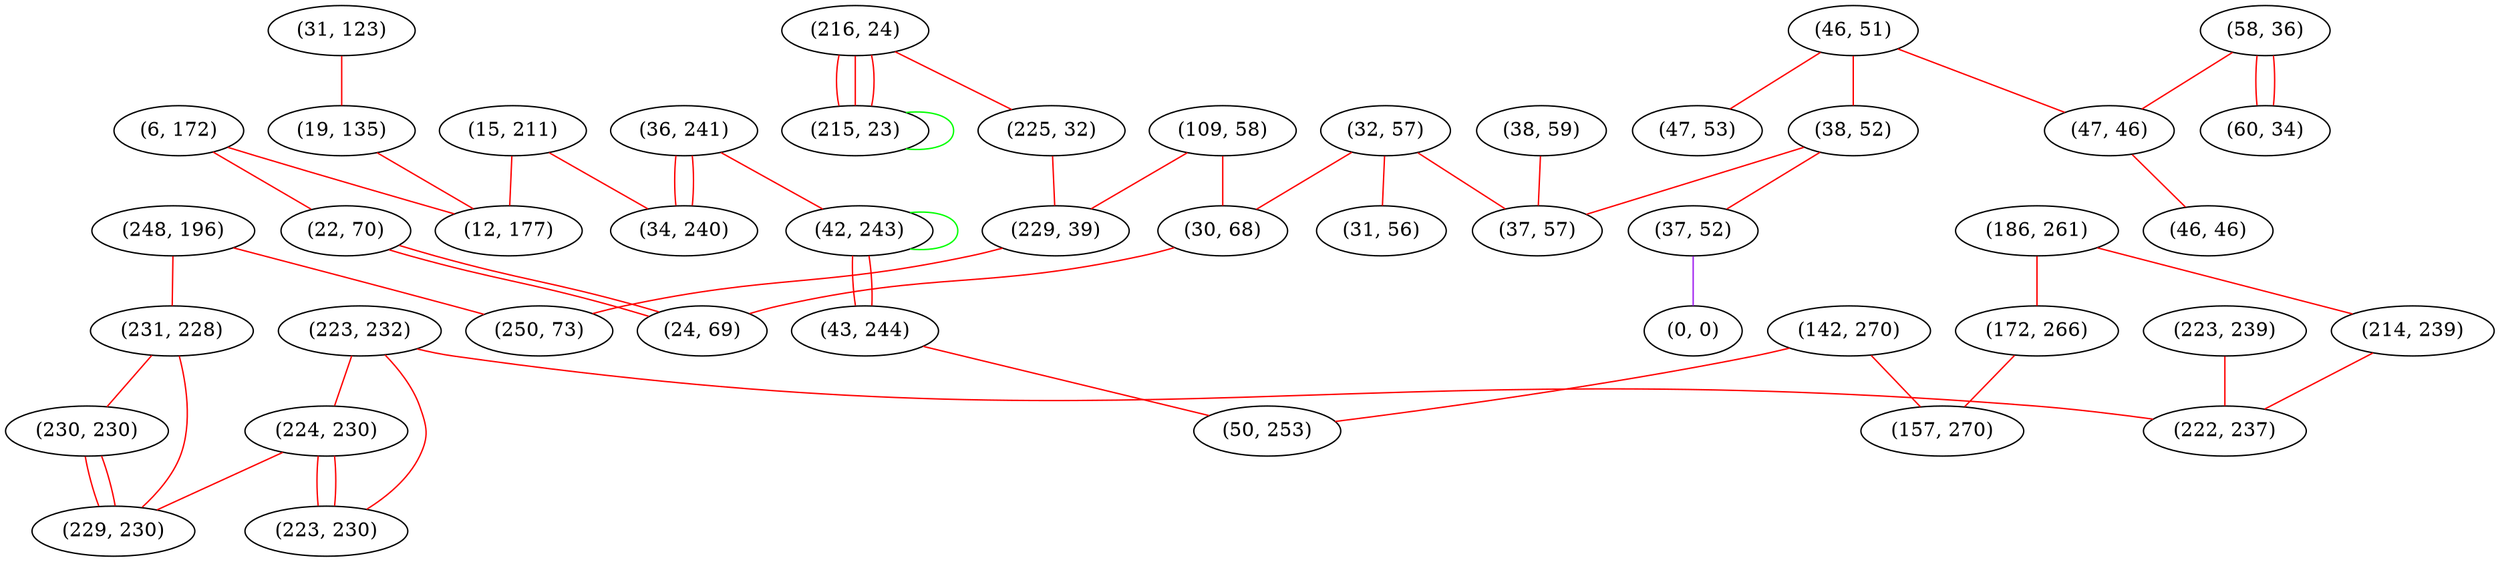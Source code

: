 graph "" {
"(223, 232)";
"(46, 51)";
"(36, 241)";
"(42, 243)";
"(223, 239)";
"(31, 123)";
"(186, 261)";
"(216, 24)";
"(58, 36)";
"(32, 57)";
"(15, 211)";
"(47, 46)";
"(214, 239)";
"(224, 230)";
"(19, 135)";
"(47, 53)";
"(215, 23)";
"(248, 196)";
"(231, 228)";
"(38, 52)";
"(37, 52)";
"(31, 56)";
"(142, 270)";
"(38, 59)";
"(6, 172)";
"(34, 240)";
"(0, 0)";
"(230, 230)";
"(229, 230)";
"(109, 58)";
"(12, 177)";
"(22, 70)";
"(30, 68)";
"(225, 32)";
"(172, 266)";
"(223, 230)";
"(43, 244)";
"(229, 39)";
"(24, 69)";
"(250, 73)";
"(37, 57)";
"(50, 253)";
"(60, 34)";
"(46, 46)";
"(157, 270)";
"(222, 237)";
"(223, 232)" -- "(224, 230)"  [color=red, key=0, weight=1];
"(223, 232)" -- "(223, 230)"  [color=red, key=0, weight=1];
"(223, 232)" -- "(222, 237)"  [color=red, key=0, weight=1];
"(46, 51)" -- "(38, 52)"  [color=red, key=0, weight=1];
"(46, 51)" -- "(47, 46)"  [color=red, key=0, weight=1];
"(46, 51)" -- "(47, 53)"  [color=red, key=0, weight=1];
"(36, 241)" -- "(34, 240)"  [color=red, key=0, weight=1];
"(36, 241)" -- "(34, 240)"  [color=red, key=1, weight=1];
"(36, 241)" -- "(42, 243)"  [color=red, key=0, weight=1];
"(42, 243)" -- "(43, 244)"  [color=red, key=0, weight=1];
"(42, 243)" -- "(43, 244)"  [color=red, key=1, weight=1];
"(42, 243)" -- "(42, 243)"  [color=green, key=0, weight=2];
"(223, 239)" -- "(222, 237)"  [color=red, key=0, weight=1];
"(31, 123)" -- "(19, 135)"  [color=red, key=0, weight=1];
"(186, 261)" -- "(172, 266)"  [color=red, key=0, weight=1];
"(186, 261)" -- "(214, 239)"  [color=red, key=0, weight=1];
"(216, 24)" -- "(225, 32)"  [color=red, key=0, weight=1];
"(216, 24)" -- "(215, 23)"  [color=red, key=0, weight=1];
"(216, 24)" -- "(215, 23)"  [color=red, key=1, weight=1];
"(216, 24)" -- "(215, 23)"  [color=red, key=2, weight=1];
"(58, 36)" -- "(60, 34)"  [color=red, key=0, weight=1];
"(58, 36)" -- "(60, 34)"  [color=red, key=1, weight=1];
"(58, 36)" -- "(47, 46)"  [color=red, key=0, weight=1];
"(32, 57)" -- "(30, 68)"  [color=red, key=0, weight=1];
"(32, 57)" -- "(31, 56)"  [color=red, key=0, weight=1];
"(32, 57)" -- "(37, 57)"  [color=red, key=0, weight=1];
"(15, 211)" -- "(34, 240)"  [color=red, key=0, weight=1];
"(15, 211)" -- "(12, 177)"  [color=red, key=0, weight=1];
"(47, 46)" -- "(46, 46)"  [color=red, key=0, weight=1];
"(214, 239)" -- "(222, 237)"  [color=red, key=0, weight=1];
"(224, 230)" -- "(229, 230)"  [color=red, key=0, weight=1];
"(224, 230)" -- "(223, 230)"  [color=red, key=0, weight=1];
"(224, 230)" -- "(223, 230)"  [color=red, key=1, weight=1];
"(19, 135)" -- "(12, 177)"  [color=red, key=0, weight=1];
"(215, 23)" -- "(215, 23)"  [color=green, key=0, weight=2];
"(248, 196)" -- "(231, 228)"  [color=red, key=0, weight=1];
"(248, 196)" -- "(250, 73)"  [color=red, key=0, weight=1];
"(231, 228)" -- "(229, 230)"  [color=red, key=0, weight=1];
"(231, 228)" -- "(230, 230)"  [color=red, key=0, weight=1];
"(38, 52)" -- "(37, 57)"  [color=red, key=0, weight=1];
"(38, 52)" -- "(37, 52)"  [color=red, key=0, weight=1];
"(37, 52)" -- "(0, 0)"  [color=purple, key=0, weight=4];
"(142, 270)" -- "(157, 270)"  [color=red, key=0, weight=1];
"(142, 270)" -- "(50, 253)"  [color=red, key=0, weight=1];
"(38, 59)" -- "(37, 57)"  [color=red, key=0, weight=1];
"(6, 172)" -- "(12, 177)"  [color=red, key=0, weight=1];
"(6, 172)" -- "(22, 70)"  [color=red, key=0, weight=1];
"(230, 230)" -- "(229, 230)"  [color=red, key=0, weight=1];
"(230, 230)" -- "(229, 230)"  [color=red, key=1, weight=1];
"(109, 58)" -- "(30, 68)"  [color=red, key=0, weight=1];
"(109, 58)" -- "(229, 39)"  [color=red, key=0, weight=1];
"(22, 70)" -- "(24, 69)"  [color=red, key=0, weight=1];
"(22, 70)" -- "(24, 69)"  [color=red, key=1, weight=1];
"(30, 68)" -- "(24, 69)"  [color=red, key=0, weight=1];
"(225, 32)" -- "(229, 39)"  [color=red, key=0, weight=1];
"(172, 266)" -- "(157, 270)"  [color=red, key=0, weight=1];
"(43, 244)" -- "(50, 253)"  [color=red, key=0, weight=1];
"(229, 39)" -- "(250, 73)"  [color=red, key=0, weight=1];
}
